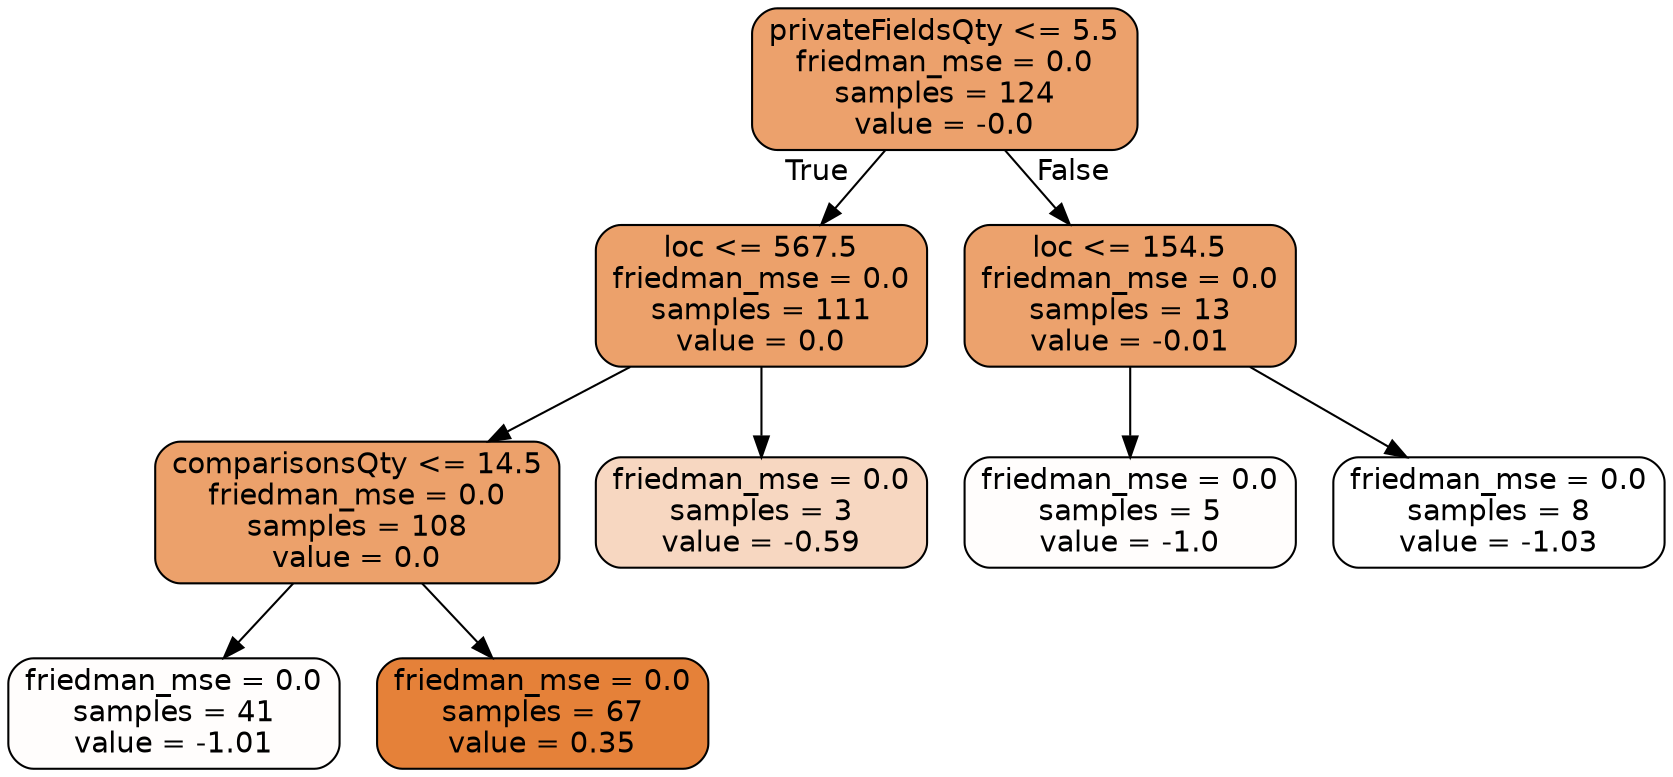 digraph Tree {
node [shape=box, style="filled, rounded", color="black", fontname="helvetica"] ;
edge [fontname="helvetica"] ;
0 [label="privateFieldsQty <= 5.5\nfriedman_mse = 0.0\nsamples = 124\nvalue = -0.0", fillcolor="#eca16c"] ;
1 [label="loc <= 567.5\nfriedman_mse = 0.0\nsamples = 111\nvalue = 0.0", fillcolor="#eca16b"] ;
0 -> 1 [labeldistance=2.5, labelangle=45, headlabel="True"] ;
3 [label="comparisonsQty <= 14.5\nfriedman_mse = 0.0\nsamples = 108\nvalue = 0.0", fillcolor="#eca16b"] ;
1 -> 3 ;
5 [label="friedman_mse = 0.0\nsamples = 41\nvalue = -1.01", fillcolor="#fffdfc"] ;
3 -> 5 ;
6 [label="friedman_mse = 0.0\nsamples = 67\nvalue = 0.35", fillcolor="#e58139"] ;
3 -> 6 ;
4 [label="friedman_mse = 0.0\nsamples = 3\nvalue = -0.59", fillcolor="#f7d7c1"] ;
1 -> 4 ;
2 [label="loc <= 154.5\nfriedman_mse = 0.0\nsamples = 13\nvalue = -0.01", fillcolor="#eca26d"] ;
0 -> 2 [labeldistance=2.5, labelangle=-45, headlabel="False"] ;
7 [label="friedman_mse = 0.0\nsamples = 5\nvalue = -1.0", fillcolor="#fffdfc"] ;
2 -> 7 ;
8 [label="friedman_mse = 0.0\nsamples = 8\nvalue = -1.03", fillcolor="#ffffff"] ;
2 -> 8 ;
}